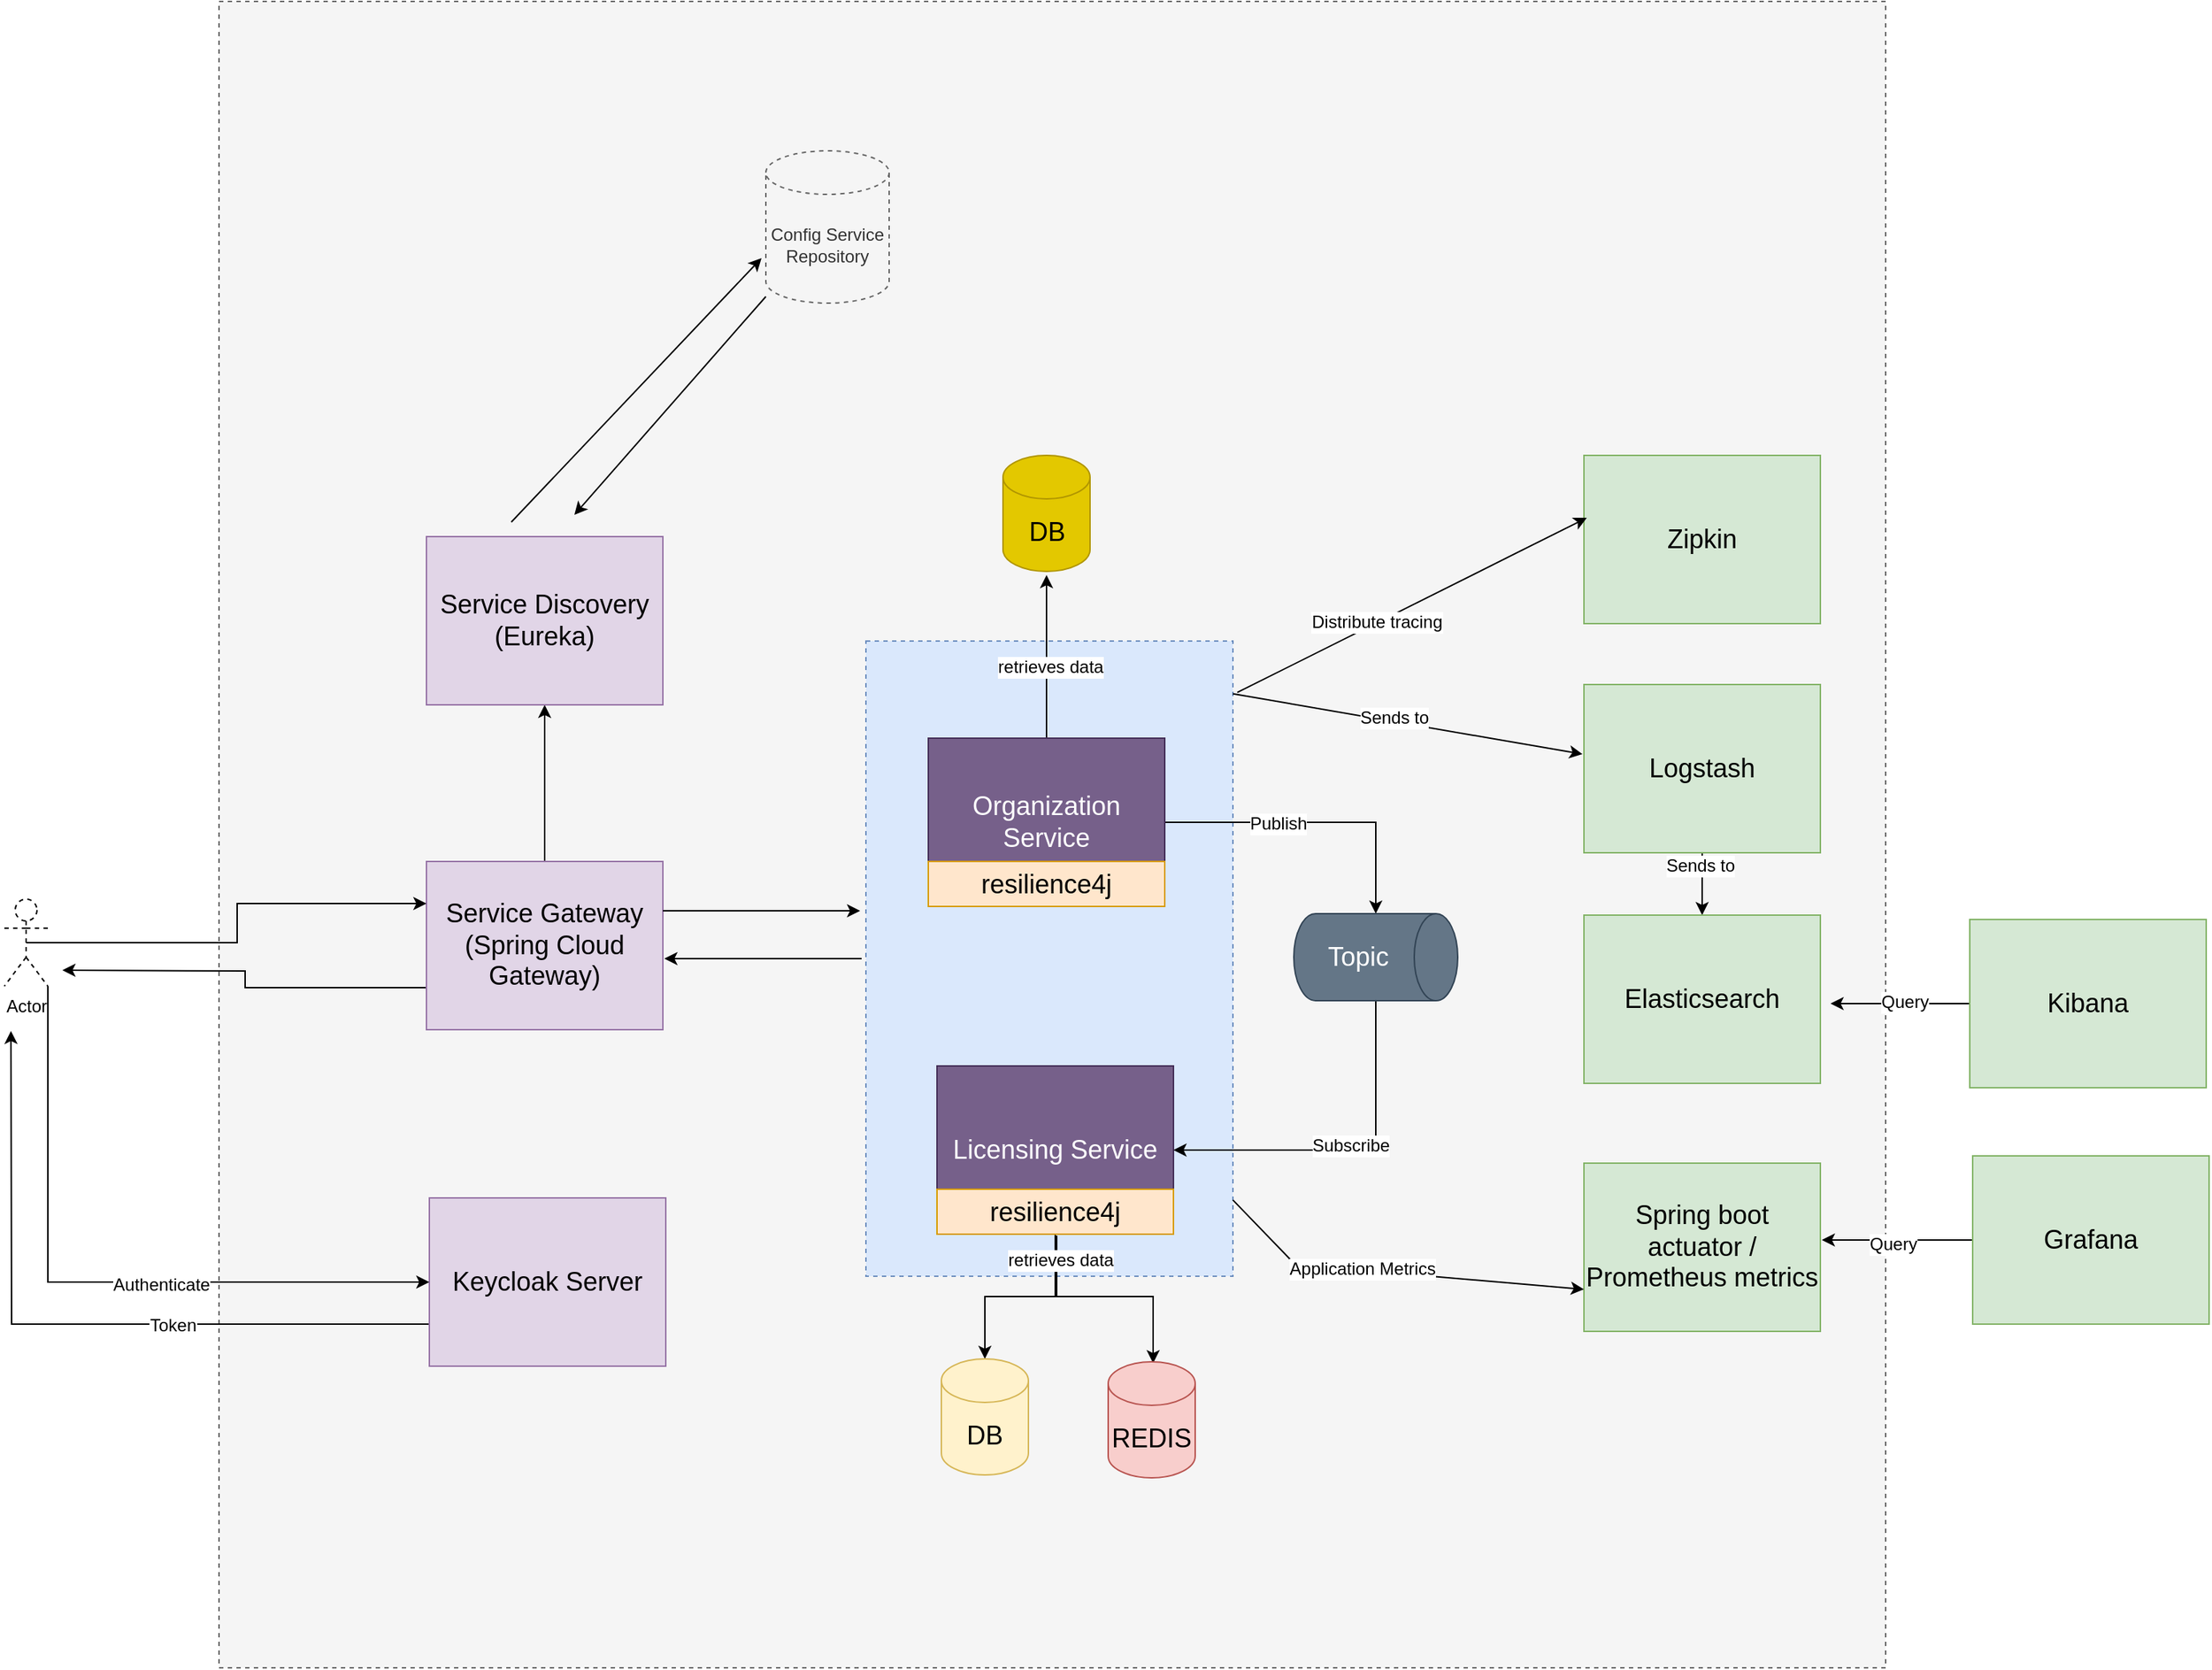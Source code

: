 <mxfile version="20.6.2" type="device" pages="4"><diagram id="0dzuTHTQT8CgqpUcO9X3" name="Spring cloud  MS In Action"><mxGraphModel dx="4390" dy="2951" grid="0" gridSize="10" guides="1" tooltips="1" connect="1" arrows="1" fold="1" page="1" pageScale="1" pageWidth="3300" pageHeight="2339" math="0" shadow="0"><root><mxCell id="0"/><mxCell id="1" parent="0"/><mxCell id="TcmvMc1W44csXIxAgLlM-51" value="" style="whiteSpace=wrap;html=1;aspect=fixed;dashed=1;fontSize=12;fillColor=#f5f5f5;strokeColor=#666666;fontColor=#333333;" parent="1" vertex="1"><mxGeometry x="47" y="-348" width="1149" height="1149" as="geometry"/></mxCell><mxCell id="TcmvMc1W44csXIxAgLlM-20" value="" style="rounded=0;whiteSpace=wrap;html=1;fontSize=12;dashed=1;fillColor=#dae8fc;strokeColor=#6c8ebf;" parent="1" vertex="1"><mxGeometry x="493" y="93" width="253" height="438" as="geometry"/></mxCell><mxCell id="TcmvMc1W44csXIxAgLlM-42" style="edgeStyle=orthogonalEdgeStyle;rounded=0;orthogonalLoop=1;jettySize=auto;html=1;exitX=0.5;exitY=0;exitDx=0;exitDy=0;fontSize=12;" parent="1" source="TcmvMc1W44csXIxAgLlM-1" target="TcmvMc1W44csXIxAgLlM-40" edge="1"><mxGeometry relative="1" as="geometry"/></mxCell><mxCell id="TcmvMc1W44csXIxAgLlM-54" style="edgeStyle=orthogonalEdgeStyle;rounded=0;orthogonalLoop=1;jettySize=auto;html=1;exitX=0;exitY=0.75;exitDx=0;exitDy=0;fontSize=12;" parent="1" source="TcmvMc1W44csXIxAgLlM-1" edge="1"><mxGeometry relative="1" as="geometry"><mxPoint x="-61" y="320.0" as="targetPoint"/></mxGeometry></mxCell><mxCell id="TcmvMc1W44csXIxAgLlM-1" value="&lt;font style=&quot;font-size: 18px;&quot;&gt;Service Gateway (Spring Cloud Gateway)&lt;/font&gt;" style="rounded=0;whiteSpace=wrap;html=1;fillColor=#e1d5e7;strokeColor=#9673a6;" parent="1" vertex="1"><mxGeometry x="190" y="245" width="163" height="116" as="geometry"/></mxCell><mxCell id="TcmvMc1W44csXIxAgLlM-5" style="edgeStyle=orthogonalEdgeStyle;rounded=0;orthogonalLoop=1;jettySize=auto;html=1;fontSize=18;" parent="1" source="TcmvMc1W44csXIxAgLlM-2" edge="1"><mxGeometry relative="1" as="geometry"><mxPoint x="617.5" y="47.5" as="targetPoint"/></mxGeometry></mxCell><mxCell id="TcmvMc1W44csXIxAgLlM-18" value="retrieves data" style="edgeLabel;html=1;align=center;verticalAlign=middle;resizable=0;points=[];fontSize=12;" parent="TcmvMc1W44csXIxAgLlM-5" vertex="1" connectable="0"><mxGeometry x="-0.102" y="-1" relative="1" as="geometry"><mxPoint x="1" y="1" as="offset"/></mxGeometry></mxCell><mxCell id="TcmvMc1W44csXIxAgLlM-13" style="edgeStyle=orthogonalEdgeStyle;rounded=0;orthogonalLoop=1;jettySize=auto;html=1;exitX=1;exitY=0.5;exitDx=0;exitDy=0;fontSize=18;" parent="1" source="TcmvMc1W44csXIxAgLlM-2" target="TcmvMc1W44csXIxAgLlM-12" edge="1"><mxGeometry relative="1" as="geometry"/></mxCell><mxCell id="TcmvMc1W44csXIxAgLlM-16" value="Publish" style="edgeLabel;html=1;align=center;verticalAlign=middle;resizable=0;points=[];fontSize=12;" parent="TcmvMc1W44csXIxAgLlM-13" vertex="1" connectable="0"><mxGeometry x="-0.252" relative="1" as="geometry"><mxPoint y="1" as="offset"/></mxGeometry></mxCell><mxCell id="TcmvMc1W44csXIxAgLlM-2" value="&lt;font style=&quot;font-size: 18px;&quot;&gt;Organization Service&lt;br&gt;&lt;/font&gt;" style="rounded=0;whiteSpace=wrap;html=1;fillColor=#76608a;fontColor=#ffffff;strokeColor=#432D57;" parent="1" vertex="1"><mxGeometry x="536" y="160" width="163" height="116" as="geometry"/></mxCell><mxCell id="TcmvMc1W44csXIxAgLlM-7" style="edgeStyle=orthogonalEdgeStyle;rounded=0;orthogonalLoop=1;jettySize=auto;html=1;fontSize=18;" parent="1" source="TcmvMc1W44csXIxAgLlM-3" target="TcmvMc1W44csXIxAgLlM-6" edge="1"><mxGeometry relative="1" as="geometry"/></mxCell><mxCell id="TcmvMc1W44csXIxAgLlM-9" style="edgeStyle=orthogonalEdgeStyle;rounded=0;orthogonalLoop=1;jettySize=auto;html=1;exitX=0.5;exitY=1;exitDx=0;exitDy=0;entryX=0.5;entryY=0;entryDx=0;entryDy=0;entryPerimeter=0;fontSize=18;" parent="1" edge="1"><mxGeometry relative="1" as="geometry"><mxPoint x="624.5" y="503" as="sourcePoint"/><mxPoint x="691" y="591" as="targetPoint"/><Array as="points"><mxPoint x="625" y="545"/><mxPoint x="691" y="545"/></Array></mxGeometry></mxCell><mxCell id="TcmvMc1W44csXIxAgLlM-19" value="retrieves data" style="edgeLabel;html=1;align=center;verticalAlign=middle;resizable=0;points=[];fontSize=12;" parent="TcmvMc1W44csXIxAgLlM-9" vertex="1" connectable="0"><mxGeometry x="-0.799" y="2" relative="1" as="geometry"><mxPoint y="1" as="offset"/></mxGeometry></mxCell><mxCell id="TcmvMc1W44csXIxAgLlM-3" value="&lt;font style=&quot;font-size: 18px;&quot;&gt;Licensing Service&lt;br&gt;&lt;/font&gt;" style="rounded=0;whiteSpace=wrap;html=1;fillColor=#76608a;fontColor=#ffffff;strokeColor=#432D57;" parent="1" vertex="1"><mxGeometry x="542" y="386" width="163" height="116" as="geometry"/></mxCell><mxCell id="TcmvMc1W44csXIxAgLlM-4" value="DB" style="shape=cylinder3;whiteSpace=wrap;html=1;boundedLbl=1;backgroundOutline=1;size=15;fontSize=18;fillColor=#e3c800;fontColor=#000000;strokeColor=#B09500;" parent="1" vertex="1"><mxGeometry x="587.5" y="-35" width="60" height="80" as="geometry"/></mxCell><mxCell id="TcmvMc1W44csXIxAgLlM-6" value="DB" style="shape=cylinder3;whiteSpace=wrap;html=1;boundedLbl=1;backgroundOutline=1;size=15;fontSize=18;fillColor=#fff2cc;strokeColor=#d6b656;" parent="1" vertex="1"><mxGeometry x="545" y="588" width="60" height="80" as="geometry"/></mxCell><mxCell id="TcmvMc1W44csXIxAgLlM-8" value="REDIS" style="shape=cylinder3;whiteSpace=wrap;html=1;boundedLbl=1;backgroundOutline=1;size=15;fontSize=18;fillColor=#f8cecc;strokeColor=#b85450;" parent="1" vertex="1"><mxGeometry x="660" y="590" width="60" height="80" as="geometry"/></mxCell><mxCell id="TcmvMc1W44csXIxAgLlM-10" value="resilience4j" style="rounded=0;whiteSpace=wrap;html=1;fontSize=18;fillColor=#ffe6cc;strokeColor=#d79b00;" parent="1" vertex="1"><mxGeometry x="536" y="245" width="163" height="31" as="geometry"/></mxCell><mxCell id="TcmvMc1W44csXIxAgLlM-11" value="resilience4j" style="rounded=0;whiteSpace=wrap;html=1;fontSize=18;fillColor=#ffe6cc;strokeColor=#d79b00;" parent="1" vertex="1"><mxGeometry x="542" y="471" width="163" height="31" as="geometry"/></mxCell><mxCell id="TcmvMc1W44csXIxAgLlM-15" style="edgeStyle=orthogonalEdgeStyle;rounded=0;orthogonalLoop=1;jettySize=auto;html=1;exitX=1;exitY=0.5;exitDx=0;exitDy=0;exitPerimeter=0;entryX=1;entryY=0.5;entryDx=0;entryDy=0;fontSize=18;" parent="1" source="TcmvMc1W44csXIxAgLlM-12" target="TcmvMc1W44csXIxAgLlM-3" edge="1"><mxGeometry relative="1" as="geometry"/></mxCell><mxCell id="TcmvMc1W44csXIxAgLlM-17" value="Subscribe" style="edgeLabel;html=1;align=center;verticalAlign=middle;resizable=0;points=[];fontSize=12;" parent="TcmvMc1W44csXIxAgLlM-15" vertex="1" connectable="0"><mxGeometry x="0.002" y="-3" relative="1" as="geometry"><mxPoint x="1" as="offset"/></mxGeometry></mxCell><mxCell id="TcmvMc1W44csXIxAgLlM-12" value="Topic" style="shape=cylinder3;whiteSpace=wrap;html=1;boundedLbl=1;backgroundOutline=1;size=15;fontSize=18;direction=south;fillColor=#647687;fontColor=#ffffff;strokeColor=#314354;" parent="1" vertex="1"><mxGeometry x="788" y="281" width="113" height="60" as="geometry"/></mxCell><mxCell id="TcmvMc1W44csXIxAgLlM-21" value="&lt;font style=&quot;font-size: 18px;&quot;&gt;Zipkin&lt;br&gt;&lt;/font&gt;" style="rounded=0;whiteSpace=wrap;html=1;fillColor=#d5e8d4;strokeColor=#82b366;" parent="1" vertex="1"><mxGeometry x="988" y="-35" width="163" height="116" as="geometry"/></mxCell><mxCell id="TcmvMc1W44csXIxAgLlM-29" style="edgeStyle=orthogonalEdgeStyle;rounded=0;orthogonalLoop=1;jettySize=auto;html=1;exitX=0.5;exitY=1;exitDx=0;exitDy=0;fontSize=12;" parent="1" source="TcmvMc1W44csXIxAgLlM-22" target="TcmvMc1W44csXIxAgLlM-23" edge="1"><mxGeometry relative="1" as="geometry"/></mxCell><mxCell id="TcmvMc1W44csXIxAgLlM-30" value="Sends to" style="edgeLabel;html=1;align=center;verticalAlign=middle;resizable=0;points=[];fontSize=12;" parent="TcmvMc1W44csXIxAgLlM-29" vertex="1" connectable="0"><mxGeometry x="-0.651" y="-2" relative="1" as="geometry"><mxPoint y="1" as="offset"/></mxGeometry></mxCell><mxCell id="TcmvMc1W44csXIxAgLlM-22" value="&lt;font style=&quot;font-size: 18px;&quot;&gt;Logstash&lt;br&gt;&lt;/font&gt;" style="rounded=0;whiteSpace=wrap;html=1;fillColor=#d5e8d4;strokeColor=#82b366;" parent="1" vertex="1"><mxGeometry x="988" y="123" width="163" height="116" as="geometry"/></mxCell><mxCell id="TcmvMc1W44csXIxAgLlM-23" value="&lt;font style=&quot;font-size: 18px;&quot;&gt;Elasticsearch&lt;br&gt;&lt;/font&gt;" style="rounded=0;whiteSpace=wrap;html=1;fillColor=#d5e8d4;strokeColor=#82b366;" parent="1" vertex="1"><mxGeometry x="988" y="282" width="163" height="116" as="geometry"/></mxCell><mxCell id="TcmvMc1W44csXIxAgLlM-24" value="&lt;font style=&quot;font-size: 18px;&quot;&gt;Spring boot actuator / Prometheus metrics&lt;br&gt;&lt;/font&gt;" style="rounded=0;whiteSpace=wrap;html=1;fillColor=#d5e8d4;strokeColor=#82b366;" parent="1" vertex="1"><mxGeometry x="988" y="453" width="163" height="116" as="geometry"/></mxCell><mxCell id="TcmvMc1W44csXIxAgLlM-25" value="" style="endArrow=classic;html=1;rounded=0;fontSize=12;exitX=1.012;exitY=0.081;exitDx=0;exitDy=0;exitPerimeter=0;entryX=0.012;entryY=0.371;entryDx=0;entryDy=0;entryPerimeter=0;" parent="1" source="TcmvMc1W44csXIxAgLlM-20" target="TcmvMc1W44csXIxAgLlM-21" edge="1"><mxGeometry width="50" height="50" relative="1" as="geometry"><mxPoint x="846" y="110" as="sourcePoint"/><mxPoint x="896" y="60" as="targetPoint"/></mxGeometry></mxCell><mxCell id="TcmvMc1W44csXIxAgLlM-27" value="Distribute tracing" style="edgeLabel;html=1;align=center;verticalAlign=middle;resizable=0;points=[];fontSize=12;" parent="TcmvMc1W44csXIxAgLlM-25" vertex="1" connectable="0"><mxGeometry x="-0.207" y="1" relative="1" as="geometry"><mxPoint as="offset"/></mxGeometry></mxCell><mxCell id="TcmvMc1W44csXIxAgLlM-26" value="" style="endArrow=classic;html=1;rounded=0;fontSize=12;exitX=1;exitY=0.083;exitDx=0;exitDy=0;exitPerimeter=0;" parent="1" source="TcmvMc1W44csXIxAgLlM-20" edge="1"><mxGeometry width="50" height="50" relative="1" as="geometry"><mxPoint x="819.5" y="147" as="sourcePoint"/><mxPoint x="987" y="171" as="targetPoint"/></mxGeometry></mxCell><mxCell id="TcmvMc1W44csXIxAgLlM-28" value="Sends to" style="edgeLabel;html=1;align=center;verticalAlign=middle;resizable=0;points=[];fontSize=12;" parent="TcmvMc1W44csXIxAgLlM-26" vertex="1" connectable="0"><mxGeometry x="-0.083" y="3" relative="1" as="geometry"><mxPoint as="offset"/></mxGeometry></mxCell><mxCell id="TcmvMc1W44csXIxAgLlM-33" style="edgeStyle=orthogonalEdgeStyle;rounded=0;orthogonalLoop=1;jettySize=auto;html=1;exitX=0;exitY=0.5;exitDx=0;exitDy=0;fontSize=12;" parent="1" source="TcmvMc1W44csXIxAgLlM-31" edge="1"><mxGeometry relative="1" as="geometry"><mxPoint x="1158" y="343" as="targetPoint"/></mxGeometry></mxCell><mxCell id="TcmvMc1W44csXIxAgLlM-35" value="Query" style="edgeLabel;html=1;align=center;verticalAlign=middle;resizable=0;points=[];fontSize=12;" parent="TcmvMc1W44csXIxAgLlM-33" vertex="1" connectable="0"><mxGeometry x="-0.062" y="-1" relative="1" as="geometry"><mxPoint as="offset"/></mxGeometry></mxCell><mxCell id="TcmvMc1W44csXIxAgLlM-31" value="&lt;font style=&quot;font-size: 18px;&quot;&gt;Kibana&lt;br&gt;&lt;/font&gt;" style="rounded=0;whiteSpace=wrap;html=1;fillColor=#d5e8d4;strokeColor=#82b366;" parent="1" vertex="1"><mxGeometry x="1254" y="285" width="163" height="116" as="geometry"/></mxCell><mxCell id="TcmvMc1W44csXIxAgLlM-34" style="edgeStyle=orthogonalEdgeStyle;rounded=0;orthogonalLoop=1;jettySize=auto;html=1;exitX=0;exitY=0.5;exitDx=0;exitDy=0;fontSize=12;" parent="1" source="TcmvMc1W44csXIxAgLlM-32" edge="1"><mxGeometry relative="1" as="geometry"><mxPoint x="1152" y="506" as="targetPoint"/></mxGeometry></mxCell><mxCell id="TcmvMc1W44csXIxAgLlM-36" value="Query" style="edgeLabel;html=1;align=center;verticalAlign=middle;resizable=0;points=[];fontSize=12;" parent="TcmvMc1W44csXIxAgLlM-34" vertex="1" connectable="0"><mxGeometry x="0.058" y="2" relative="1" as="geometry"><mxPoint as="offset"/></mxGeometry></mxCell><mxCell id="TcmvMc1W44csXIxAgLlM-32" value="&lt;font style=&quot;font-size: 18px;&quot;&gt;Grafana&lt;br&gt;&lt;/font&gt;" style="rounded=0;whiteSpace=wrap;html=1;fillColor=#d5e8d4;strokeColor=#82b366;" parent="1" vertex="1"><mxGeometry x="1256" y="448" width="163" height="116" as="geometry"/></mxCell><mxCell id="TcmvMc1W44csXIxAgLlM-37" value="" style="endArrow=classic;html=1;rounded=0;fontSize=12;entryX=0;entryY=0.75;entryDx=0;entryDy=0;exitX=1;exitY=0.88;exitDx=0;exitDy=0;exitPerimeter=0;" parent="1" source="TcmvMc1W44csXIxAgLlM-20" target="TcmvMc1W44csXIxAgLlM-24" edge="1"><mxGeometry width="50" height="50" relative="1" as="geometry"><mxPoint x="846" y="540" as="sourcePoint"/><mxPoint x="896" y="490" as="targetPoint"/><Array as="points"><mxPoint x="789" y="523"/></Array></mxGeometry></mxCell><mxCell id="TcmvMc1W44csXIxAgLlM-39" value="Application Metrics" style="edgeLabel;html=1;align=center;verticalAlign=middle;resizable=0;points=[];fontSize=12;" parent="TcmvMc1W44csXIxAgLlM-37" vertex="1" connectable="0"><mxGeometry x="-0.388" y="-1" relative="1" as="geometry"><mxPoint x="28" as="offset"/></mxGeometry></mxCell><mxCell id="TcmvMc1W44csXIxAgLlM-40" value="&lt;font style=&quot;font-size: 18px;&quot;&gt;Service Discovery (Eureka)&lt;/font&gt;" style="rounded=0;whiteSpace=wrap;html=1;fillColor=#e1d5e7;strokeColor=#9673a6;" parent="1" vertex="1"><mxGeometry x="190" y="21" width="163" height="116" as="geometry"/></mxCell><mxCell id="TcmvMc1W44csXIxAgLlM-56" style="edgeStyle=orthogonalEdgeStyle;rounded=0;orthogonalLoop=1;jettySize=auto;html=1;exitX=0;exitY=0.75;exitDx=0;exitDy=0;fontSize=12;" parent="1" source="TcmvMc1W44csXIxAgLlM-41" edge="1"><mxGeometry relative="1" as="geometry"><mxPoint x="-96.455" y="361.818" as="targetPoint"/></mxGeometry></mxCell><mxCell id="TcmvMc1W44csXIxAgLlM-58" value="Token" style="edgeLabel;html=1;align=center;verticalAlign=middle;resizable=0;points=[];fontSize=12;" parent="TcmvMc1W44csXIxAgLlM-56" vertex="1" connectable="0"><mxGeometry x="-0.276" y="1" relative="1" as="geometry"><mxPoint as="offset"/></mxGeometry></mxCell><mxCell id="TcmvMc1W44csXIxAgLlM-41" value="&lt;font style=&quot;font-size: 18px;&quot;&gt;Keycloak Server&lt;/font&gt;" style="rounded=0;whiteSpace=wrap;html=1;fillColor=#e1d5e7;strokeColor=#9673a6;" parent="1" vertex="1"><mxGeometry x="192" y="477" width="163" height="116" as="geometry"/></mxCell><mxCell id="TcmvMc1W44csXIxAgLlM-44" value="" style="endArrow=classic;html=1;rounded=0;fontSize=12;exitX=0;exitY=0.5;exitDx=0;exitDy=0;" parent="1" edge="1"><mxGeometry width="50" height="50" relative="1" as="geometry"><mxPoint x="490" y="312" as="sourcePoint"/><mxPoint x="354" y="312" as="targetPoint"/></mxGeometry></mxCell><mxCell id="TcmvMc1W44csXIxAgLlM-45" value="" style="endArrow=classic;html=1;rounded=0;fontSize=12;" parent="1" edge="1"><mxGeometry width="50" height="50" relative="1" as="geometry"><mxPoint x="353" y="279" as="sourcePoint"/><mxPoint x="489" y="279" as="targetPoint"/></mxGeometry></mxCell><mxCell id="TcmvMc1W44csXIxAgLlM-46" value="Config Service Repository" style="shape=cylinder3;whiteSpace=wrap;html=1;boundedLbl=1;backgroundOutline=1;size=15;dashed=1;fontSize=12;fillColor=#f5f5f5;fontColor=#333333;strokeColor=#666666;" parent="1" vertex="1"><mxGeometry x="424" y="-245" width="85" height="105" as="geometry"/></mxCell><mxCell id="TcmvMc1W44csXIxAgLlM-47" value="" style="endArrow=classic;html=1;rounded=0;fontSize=12;" parent="1" edge="1"><mxGeometry width="50" height="50" relative="1" as="geometry"><mxPoint x="248.5" y="11" as="sourcePoint"/><mxPoint x="421" y="-171" as="targetPoint"/></mxGeometry></mxCell><mxCell id="TcmvMc1W44csXIxAgLlM-48" value="" style="endArrow=classic;html=1;rounded=0;fontSize=12;exitX=0;exitY=0.957;exitDx=0;exitDy=0;exitPerimeter=0;" parent="1" source="TcmvMc1W44csXIxAgLlM-46" edge="1"><mxGeometry width="50" height="50" relative="1" as="geometry"><mxPoint x="424" y="88" as="sourcePoint"/><mxPoint x="292" y="6" as="targetPoint"/></mxGeometry></mxCell><mxCell id="TcmvMc1W44csXIxAgLlM-53" style="edgeStyle=orthogonalEdgeStyle;rounded=0;orthogonalLoop=1;jettySize=auto;html=1;exitX=0.5;exitY=0.5;exitDx=0;exitDy=0;exitPerimeter=0;entryX=0;entryY=0.25;entryDx=0;entryDy=0;fontSize=12;" parent="1" source="TcmvMc1W44csXIxAgLlM-49" target="TcmvMc1W44csXIxAgLlM-1" edge="1"><mxGeometry relative="1" as="geometry"/></mxCell><mxCell id="TcmvMc1W44csXIxAgLlM-55" style="edgeStyle=orthogonalEdgeStyle;rounded=0;orthogonalLoop=1;jettySize=auto;html=1;exitX=1;exitY=1;exitDx=0;exitDy=0;exitPerimeter=0;entryX=0;entryY=0.5;entryDx=0;entryDy=0;fontSize=12;" parent="1" source="TcmvMc1W44csXIxAgLlM-49" target="TcmvMc1W44csXIxAgLlM-41" edge="1"><mxGeometry relative="1" as="geometry"/></mxCell><mxCell id="TcmvMc1W44csXIxAgLlM-57" value="Authenticate" style="edgeLabel;html=1;align=center;verticalAlign=middle;resizable=0;points=[];fontSize=12;" parent="TcmvMc1W44csXIxAgLlM-55" vertex="1" connectable="0"><mxGeometry x="0.208" y="-2" relative="1" as="geometry"><mxPoint as="offset"/></mxGeometry></mxCell><mxCell id="TcmvMc1W44csXIxAgLlM-49" value="Actor" style="shape=umlActor;verticalLabelPosition=bottom;verticalAlign=top;html=1;outlineConnect=0;dashed=1;fontSize=12;" parent="1" vertex="1"><mxGeometry x="-101" y="271" width="30" height="60" as="geometry"/></mxCell></root></mxGraphModel></diagram><diagram id="F8rpzMgNORsBI0oMum-w" name="Hexagonal Arch"><mxGraphModel dx="4195" dy="644" grid="0" gridSize="10" guides="1" tooltips="1" connect="1" arrows="1" fold="1" page="1" pageScale="1" pageWidth="3300" pageHeight="2339" math="0" shadow="0"><root><mxCell id="0"/><mxCell id="1" parent="0"/><mxCell id="axZb_hjvz9foj9HYqVIv-1" value="DOMAIN" style="rounded=0;whiteSpace=wrap;html=1;fontSize=12;fillColor=#e3c800;strokeColor=#B09500;fontColor=#000000;" vertex="1" parent="1"><mxGeometry x="349" y="281" width="120" height="60" as="geometry"/></mxCell><mxCell id="axZb_hjvz9foj9HYqVIv-8" style="edgeStyle=orthogonalEdgeStyle;rounded=0;orthogonalLoop=1;jettySize=auto;html=1;fontSize=12;" edge="1" parent="1"><mxGeometry relative="1" as="geometry"><mxPoint x="412" y="280" as="targetPoint"/><mxPoint x="412" y="227" as="sourcePoint"/></mxGeometry></mxCell><mxCell id="axZb_hjvz9foj9HYqVIv-10" style="edgeStyle=orthogonalEdgeStyle;rounded=0;orthogonalLoop=1;jettySize=auto;html=1;entryX=1;entryY=0.5;entryDx=0;entryDy=0;fontSize=12;endArrow=block;endFill=0;strokeWidth=2;" edge="1" parent="1" source="axZb_hjvz9foj9HYqVIv-2" target="axZb_hjvz9foj9HYqVIv-3"><mxGeometry relative="1" as="geometry"/></mxCell><mxCell id="axZb_hjvz9foj9HYqVIv-2" value="APPLICATION" style="rounded=0;whiteSpace=wrap;html=1;fontSize=12;fillColor=#e3c800;strokeColor=#B09500;fontColor=#000000;" vertex="1" parent="1"><mxGeometry x="352" y="164" width="120" height="60" as="geometry"/></mxCell><mxCell id="axZb_hjvz9foj9HYqVIv-3" value="INPUT PORT" style="rounded=0;whiteSpace=wrap;html=1;fontSize=12;fillColor=#1ba1e2;strokeColor=#006EAF;fontColor=#ffffff;" vertex="1" parent="1"><mxGeometry x="135" y="164" width="120" height="60" as="geometry"/></mxCell><mxCell id="axZb_hjvz9foj9HYqVIv-4" value="OUTPUT PORT" style="rounded=0;whiteSpace=wrap;html=1;fontSize=12;fillColor=#1ba1e2;strokeColor=#006EAF;fontColor=#ffffff;" vertex="1" parent="1"><mxGeometry x="579" y="164" width="120" height="60" as="geometry"/></mxCell><mxCell id="axZb_hjvz9foj9HYqVIv-9" style="edgeStyle=orthogonalEdgeStyle;rounded=0;orthogonalLoop=1;jettySize=auto;html=1;fontSize=12;" edge="1" parent="1"><mxGeometry relative="1" as="geometry"><mxPoint x="132" y="191" as="targetPoint"/><mxPoint x="41" y="191" as="sourcePoint"/></mxGeometry></mxCell><mxCell id="axZb_hjvz9foj9HYqVIv-5" value="INPUT ADAPTER" style="rounded=0;whiteSpace=wrap;html=1;fontSize=12;fillColor=#60a917;strokeColor=#2D7600;fontColor=#ffffff;" vertex="1" parent="1"><mxGeometry x="-84" y="161" width="120" height="60" as="geometry"/></mxCell><mxCell id="axZb_hjvz9foj9HYqVIv-16" style="edgeStyle=orthogonalEdgeStyle;rounded=0;orthogonalLoop=1;jettySize=auto;html=1;entryX=1;entryY=0.5;entryDx=0;entryDy=0;strokeWidth=2;fontSize=12;endArrow=block;endFill=0;" edge="1" parent="1" source="axZb_hjvz9foj9HYqVIv-7" target="axZb_hjvz9foj9HYqVIv-4"><mxGeometry relative="1" as="geometry"/></mxCell><mxCell id="axZb_hjvz9foj9HYqVIv-7" value="OUTPUT ADAPTER" style="rounded=0;whiteSpace=wrap;html=1;fontSize=12;fillColor=#60a917;strokeColor=#2D7600;fontColor=#ffffff;" vertex="1" parent="1"><mxGeometry x="794" y="164" width="120" height="60" as="geometry"/></mxCell><mxCell id="axZb_hjvz9foj9HYqVIv-13" style="edgeStyle=orthogonalEdgeStyle;rounded=0;orthogonalLoop=1;jettySize=auto;html=1;fontSize=12;exitX=1;exitY=0.5;exitDx=0;exitDy=0;" edge="1" parent="1" source="axZb_hjvz9foj9HYqVIv-2"><mxGeometry relative="1" as="geometry"><mxPoint x="576" y="193.57" as="targetPoint"/><mxPoint x="485" y="193.57" as="sourcePoint"/></mxGeometry></mxCell></root></mxGraphModel></diagram><diagram id="moz17aByn062fNCHa4uY" name="Gateway Pattern"><mxGraphModel dx="1090" dy="612" grid="1" gridSize="10" guides="1" tooltips="1" connect="1" arrows="1" fold="1" page="1" pageScale="1" pageWidth="3300" pageHeight="2339" math="0" shadow="0"><root><mxCell id="0"/><mxCell id="1" parent="0"/><mxCell id="jAXZJYM5z-8BGX19LcUC-1" value="" style="rounded=0;whiteSpace=wrap;html=1;fontSize=12;dashed=1;fillColor=#dae8fc;strokeColor=#6c8ebf;" parent="1" vertex="1"><mxGeometry x="493" y="93" width="253" height="438" as="geometry"/></mxCell><mxCell id="6OLPchPk4sXZNKCCA30b-1" style="edgeStyle=orthogonalEdgeStyle;rounded=0;orthogonalLoop=1;jettySize=auto;html=1;" parent="1" source="3blUp0CJJ5u7bdZL7Fjn-1" target="0DlbOilkA32qKCJbiwWT-1" edge="1"><mxGeometry relative="1" as="geometry"/></mxCell><mxCell id="6OLPchPk4sXZNKCCA30b-2" style="edgeStyle=orthogonalEdgeStyle;rounded=0;orthogonalLoop=1;jettySize=auto;html=1;exitX=1;exitY=0.5;exitDx=0;exitDy=0;entryX=-0.006;entryY=0.586;entryDx=0;entryDy=0;entryPerimeter=0;" parent="1" source="3blUp0CJJ5u7bdZL7Fjn-1" target="0DlbOilkA32qKCJbiwWT-2" edge="1"><mxGeometry relative="1" as="geometry"/></mxCell><mxCell id="3blUp0CJJ5u7bdZL7Fjn-1" value="&lt;font style=&quot;font-size: 18px;&quot;&gt;Service Gateway (Spring Cloud Gateway)&lt;/font&gt;" style="rounded=0;whiteSpace=wrap;html=1;fillColor=#e1d5e7;strokeColor=#9673a6;" parent="1" vertex="1"><mxGeometry x="190" y="245" width="163" height="116" as="geometry"/></mxCell><mxCell id="0DlbOilkA32qKCJbiwWT-1" value="&lt;font style=&quot;font-size: 18px;&quot;&gt;Organization Service&lt;br&gt;&lt;/font&gt;" style="rounded=0;whiteSpace=wrap;html=1;fillColor=#76608a;fontColor=#ffffff;strokeColor=#432D57;" parent="1" vertex="1"><mxGeometry x="536" y="160" width="163" height="116" as="geometry"/></mxCell><mxCell id="0DlbOilkA32qKCJbiwWT-2" value="&lt;font style=&quot;font-size: 18px;&quot;&gt;Licensing Service&lt;br&gt;&lt;/font&gt;" style="rounded=0;whiteSpace=wrap;html=1;fillColor=#76608a;fontColor=#ffffff;strokeColor=#432D57;" parent="1" vertex="1"><mxGeometry x="542" y="386" width="163" height="116" as="geometry"/></mxCell><mxCell id="6OLPchPk4sXZNKCCA30b-4" style="edgeStyle=orthogonalEdgeStyle;rounded=0;orthogonalLoop=1;jettySize=auto;html=1;exitX=0.5;exitY=0.5;exitDx=0;exitDy=0;exitPerimeter=0;" parent="1" source="6OLPchPk4sXZNKCCA30b-3" edge="1"><mxGeometry relative="1" as="geometry"><mxPoint x="180" y="290" as="targetPoint"/></mxGeometry></mxCell><mxCell id="6OLPchPk4sXZNKCCA30b-3" value="Actor" style="shape=umlActor;verticalLabelPosition=bottom;verticalAlign=top;html=1;outlineConnect=0;" parent="1" vertex="1"><mxGeometry x="10" y="260" width="30" height="60" as="geometry"/></mxCell></root></mxGraphModel></diagram><diagram id="NFILITO_xgiRPkojbSYO" name="Application Security"><mxGraphModel dx="1363" dy="765" grid="1" gridSize="10" guides="1" tooltips="1" connect="1" arrows="1" fold="1" page="1" pageScale="1" pageWidth="3300" pageHeight="2339" math="0" shadow="0"><root><mxCell id="0"/><mxCell id="1" parent="0"/><mxCell id="2Za9yn3Vc-jj0XDJDUKh-11" value="" style="rounded=0;whiteSpace=wrap;html=1;dashed=1;" vertex="1" parent="1"><mxGeometry x="930" y="10" width="590" height="500" as="geometry"/></mxCell><mxCell id="2Za9yn3Vc-jj0XDJDUKh-12" value="HTTPS" style="edgeStyle=orthogonalEdgeStyle;rounded=0;orthogonalLoop=1;jettySize=auto;html=1;exitX=1;exitY=0.5;exitDx=0;exitDy=0;entryX=0;entryY=0.5;entryDx=0;entryDy=0;" edge="1" parent="1" source="NOcbOx7WFwmFLDms1Wod-13" target="2Za9yn3Vc-jj0XDJDUKh-11"><mxGeometry relative="1" as="geometry"/></mxCell><mxCell id="NOcbOx7WFwmFLDms1Wod-13" value="" style="whiteSpace=wrap;html=1;aspect=fixed;dashed=1;" vertex="1" parent="1"><mxGeometry x="320" y="10" width="500" height="500" as="geometry"/></mxCell><mxCell id="2Za9yn3Vc-jj0XDJDUKh-2" style="edgeStyle=orthogonalEdgeStyle;rounded=0;orthogonalLoop=1;jettySize=auto;html=1;exitX=1;exitY=0.5;exitDx=0;exitDy=0;entryX=0.12;entryY=0.601;entryDx=0;entryDy=0;entryPerimeter=0;" edge="1" parent="1" source="NOcbOx7WFwmFLDms1Wod-1" target="NOcbOx7WFwmFLDms1Wod-13"><mxGeometry relative="1" as="geometry"/></mxCell><mxCell id="2Za9yn3Vc-jj0XDJDUKh-3" value="HTTPS" style="edgeLabel;html=1;align=center;verticalAlign=middle;resizable=0;points=[];" vertex="1" connectable="0" parent="2Za9yn3Vc-jj0XDJDUKh-2"><mxGeometry x="-0.13" y="3" relative="1" as="geometry"><mxPoint as="offset"/></mxGeometry></mxCell><mxCell id="NOcbOx7WFwmFLDms1Wod-1" value="" style="rounded=0;whiteSpace=wrap;html=1;fillColor=#d5e8d4;strokeColor=#82b366;" vertex="1" parent="1"><mxGeometry x="100" y="280" width="120" height="60" as="geometry"/></mxCell><mxCell id="NOcbOx7WFwmFLDms1Wod-2" value="" style="rounded=0;whiteSpace=wrap;html=1;fillColor=#d5e8d4;strokeColor=#82b366;" vertex="1" parent="1"><mxGeometry x="390" y="90" width="120" height="60" as="geometry"/></mxCell><mxCell id="2Za9yn3Vc-jj0XDJDUKh-1" style="edgeStyle=orthogonalEdgeStyle;rounded=0;orthogonalLoop=1;jettySize=auto;html=1;exitX=0.5;exitY=0;exitDx=0;exitDy=0;" edge="1" parent="1" source="NOcbOx7WFwmFLDms1Wod-3" target="NOcbOx7WFwmFLDms1Wod-2"><mxGeometry relative="1" as="geometry"><Array as="points"><mxPoint x="448" y="180"/><mxPoint x="448" y="180"/></Array></mxGeometry></mxCell><mxCell id="2Za9yn3Vc-jj0XDJDUKh-4" style="edgeStyle=orthogonalEdgeStyle;rounded=0;orthogonalLoop=1;jettySize=auto;html=1;exitX=1;exitY=0.5;exitDx=0;exitDy=0;entryX=0;entryY=0.5;entryDx=0;entryDy=0;" edge="1" parent="1" source="NOcbOx7WFwmFLDms1Wod-3" target="NOcbOx7WFwmFLDms1Wod-4"><mxGeometry relative="1" as="geometry"/></mxCell><mxCell id="2Za9yn3Vc-jj0XDJDUKh-6" style="edgeStyle=orthogonalEdgeStyle;rounded=0;orthogonalLoop=1;jettySize=auto;html=1;exitX=1;exitY=0.5;exitDx=0;exitDy=0;entryX=0;entryY=0.5;entryDx=0;entryDy=0;" edge="1" parent="1" source="NOcbOx7WFwmFLDms1Wod-3" target="NOcbOx7WFwmFLDms1Wod-5"><mxGeometry relative="1" as="geometry"/></mxCell><mxCell id="NOcbOx7WFwmFLDms1Wod-3" value="" style="rounded=0;whiteSpace=wrap;html=1;fillColor=#d5e8d4;strokeColor=#82b366;" vertex="1" parent="1"><mxGeometry x="388" y="275" width="120" height="60" as="geometry"/></mxCell><mxCell id="NOcbOx7WFwmFLDms1Wod-4" value="" style="rounded=0;whiteSpace=wrap;html=1;fillColor=#d5e8d4;strokeColor=#82b366;" vertex="1" parent="1"><mxGeometry x="640" y="120" width="120" height="60" as="geometry"/></mxCell><mxCell id="NOcbOx7WFwmFLDms1Wod-5" value="" style="rounded=0;whiteSpace=wrap;html=1;fillColor=#d5e8d4;strokeColor=#82b366;" vertex="1" parent="1"><mxGeometry x="640" y="350" width="120" height="60" as="geometry"/></mxCell><mxCell id="NOcbOx7WFwmFLDms1Wod-7" value="" style="rounded=0;whiteSpace=wrap;html=1;fillColor=#d5e8d4;strokeColor=#82b366;" vertex="1" parent="1"><mxGeometry x="990" y="90" width="120" height="60" as="geometry"/></mxCell><mxCell id="2Za9yn3Vc-jj0XDJDUKh-17" style="edgeStyle=orthogonalEdgeStyle;rounded=0;orthogonalLoop=1;jettySize=auto;html=1;exitX=0.5;exitY=0;exitDx=0;exitDy=0;" edge="1" parent="1" source="NOcbOx7WFwmFLDms1Wod-8" target="NOcbOx7WFwmFLDms1Wod-7"><mxGeometry relative="1" as="geometry"/></mxCell><mxCell id="2Za9yn3Vc-jj0XDJDUKh-18" style="edgeStyle=orthogonalEdgeStyle;rounded=0;orthogonalLoop=1;jettySize=auto;html=1;exitX=1;exitY=0.5;exitDx=0;exitDy=0;entryX=0;entryY=0.5;entryDx=0;entryDy=0;" edge="1" parent="1" source="NOcbOx7WFwmFLDms1Wod-8" target="NOcbOx7WFwmFLDms1Wod-9"><mxGeometry relative="1" as="geometry"/></mxCell><mxCell id="2Za9yn3Vc-jj0XDJDUKh-19" style="edgeStyle=orthogonalEdgeStyle;rounded=0;orthogonalLoop=1;jettySize=auto;html=1;exitX=1;exitY=0.5;exitDx=0;exitDy=0;entryX=0;entryY=0.75;entryDx=0;entryDy=0;" edge="1" parent="1" source="NOcbOx7WFwmFLDms1Wod-8" target="NOcbOx7WFwmFLDms1Wod-10"><mxGeometry relative="1" as="geometry"/></mxCell><mxCell id="NOcbOx7WFwmFLDms1Wod-8" value="" style="rounded=0;whiteSpace=wrap;html=1;fillColor=#d5e8d4;strokeColor=#82b366;" vertex="1" parent="1"><mxGeometry x="990" y="280" width="120" height="60" as="geometry"/></mxCell><mxCell id="2Za9yn3Vc-jj0XDJDUKh-20" style="edgeStyle=orthogonalEdgeStyle;rounded=0;orthogonalLoop=1;jettySize=auto;html=1;exitX=1;exitY=0.5;exitDx=0;exitDy=0;" edge="1" parent="1" source="NOcbOx7WFwmFLDms1Wod-9" target="NOcbOx7WFwmFLDms1Wod-11"><mxGeometry relative="1" as="geometry"/></mxCell><mxCell id="NOcbOx7WFwmFLDms1Wod-9" value="" style="rounded=0;whiteSpace=wrap;html=1;fillColor=#d5e8d4;strokeColor=#82b366;" vertex="1" parent="1"><mxGeometry x="1240" y="120" width="120" height="60" as="geometry"/></mxCell><mxCell id="2Za9yn3Vc-jj0XDJDUKh-21" style="edgeStyle=orthogonalEdgeStyle;rounded=0;orthogonalLoop=1;jettySize=auto;html=1;exitX=1;exitY=0.5;exitDx=0;exitDy=0;entryX=0;entryY=0.5;entryDx=0;entryDy=0;entryPerimeter=0;" edge="1" parent="1" source="NOcbOx7WFwmFLDms1Wod-10" target="NOcbOx7WFwmFLDms1Wod-12"><mxGeometry relative="1" as="geometry"/></mxCell><mxCell id="NOcbOx7WFwmFLDms1Wod-10" value="" style="rounded=0;whiteSpace=wrap;html=1;fillColor=#d5e8d4;strokeColor=#82b366;" vertex="1" parent="1"><mxGeometry x="1240" y="350" width="120" height="60" as="geometry"/></mxCell><mxCell id="NOcbOx7WFwmFLDms1Wod-11" value="" style="shape=cylinder3;whiteSpace=wrap;html=1;boundedLbl=1;backgroundOutline=1;size=15;fillColor=#f8cecc;strokeColor=#b85450;" vertex="1" parent="1"><mxGeometry x="1430" y="100" width="60" height="80" as="geometry"/></mxCell><mxCell id="NOcbOx7WFwmFLDms1Wod-12" value="" style="shape=cylinder3;whiteSpace=wrap;html=1;boundedLbl=1;backgroundOutline=1;size=15;fillColor=#f8cecc;strokeColor=#b85450;" vertex="1" parent="1"><mxGeometry x="1430" y="335" width="60" height="80" as="geometry"/></mxCell><mxCell id="2Za9yn3Vc-jj0XDJDUKh-7" value="Authentication Service" style="text;html=1;strokeColor=none;fillColor=none;align=center;verticalAlign=middle;whiteSpace=wrap;rounded=0;dashed=1;" vertex="1" parent="1"><mxGeometry x="420" y="40" width="60" height="30" as="geometry"/></mxCell><mxCell id="2Za9yn3Vc-jj0XDJDUKh-8" value="Public facing gateway" style="text;html=1;strokeColor=none;fillColor=none;align=center;verticalAlign=middle;whiteSpace=wrap;rounded=0;dashed=1;" vertex="1" parent="1"><mxGeometry x="418" y="350" width="60" height="30" as="geometry"/></mxCell><mxCell id="2Za9yn3Vc-jj0XDJDUKh-9" value="Public API" style="text;html=1;strokeColor=none;fillColor=none;align=center;verticalAlign=middle;whiteSpace=wrap;rounded=0;dashed=1;" vertex="1" parent="1"><mxGeometry x="680" y="430" width="60" height="30" as="geometry"/></mxCell><mxCell id="2Za9yn3Vc-jj0XDJDUKh-10" value="Public API" style="text;html=1;strokeColor=none;fillColor=none;align=center;verticalAlign=middle;whiteSpace=wrap;rounded=0;dashed=1;" vertex="1" parent="1"><mxGeometry x="670" y="190" width="60" height="30" as="geometry"/></mxCell><mxCell id="2Za9yn3Vc-jj0XDJDUKh-13" value="Authentication Service" style="text;html=1;strokeColor=none;fillColor=none;align=center;verticalAlign=middle;whiteSpace=wrap;rounded=0;dashed=1;" vertex="1" parent="1"><mxGeometry x="1020" y="50" width="60" height="30" as="geometry"/></mxCell><mxCell id="2Za9yn3Vc-jj0XDJDUKh-14" value="Private gateway" style="text;html=1;strokeColor=none;fillColor=none;align=center;verticalAlign=middle;whiteSpace=wrap;rounded=0;dashed=1;" vertex="1" parent="1"><mxGeometry x="1020" y="350" width="60" height="30" as="geometry"/></mxCell><mxCell id="2Za9yn3Vc-jj0XDJDUKh-15" value="Licensing Service" style="text;html=1;strokeColor=none;fillColor=none;align=center;verticalAlign=middle;whiteSpace=wrap;rounded=0;dashed=1;" vertex="1" parent="1"><mxGeometry x="1270" y="190" width="60" height="30" as="geometry"/></mxCell><mxCell id="2Za9yn3Vc-jj0XDJDUKh-16" value="Organization Service" style="text;html=1;strokeColor=none;fillColor=none;align=center;verticalAlign=middle;whiteSpace=wrap;rounded=0;dashed=1;" vertex="1" parent="1"><mxGeometry x="1270" y="420" width="60" height="30" as="geometry"/></mxCell></root></mxGraphModel></diagram></mxfile>